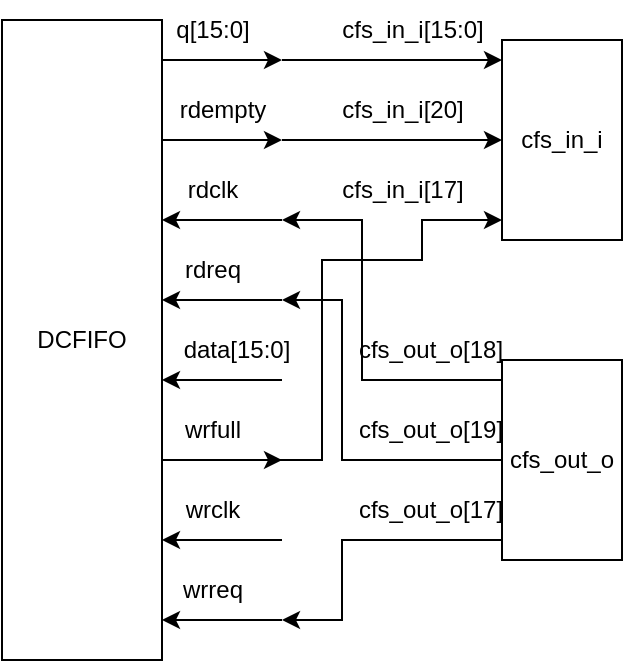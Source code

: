 <mxfile version="21.6.8" type="device">
  <diagram name="第 1 页" id="BZWZUmvxhO3kefaFTwku">
    <mxGraphModel dx="826" dy="401" grid="1" gridSize="10" guides="1" tooltips="1" connect="1" arrows="1" fold="1" page="1" pageScale="1" pageWidth="827" pageHeight="1169" math="0" shadow="0">
      <root>
        <mxCell id="0" />
        <mxCell id="1" parent="0" />
        <mxCell id="F--kFv9kvi0DgFyYyZxP-1" value="DCFIFO" style="rounded=0;whiteSpace=wrap;html=1;" vertex="1" parent="1">
          <mxGeometry x="150" y="130" width="80" height="320" as="geometry" />
        </mxCell>
        <mxCell id="F--kFv9kvi0DgFyYyZxP-2" value="" style="endArrow=classic;html=1;rounded=0;" edge="1" parent="1">
          <mxGeometry width="50" height="50" relative="1" as="geometry">
            <mxPoint x="230" y="150" as="sourcePoint" />
            <mxPoint x="290" y="150" as="targetPoint" />
          </mxGeometry>
        </mxCell>
        <mxCell id="F--kFv9kvi0DgFyYyZxP-3" value="q[15:0]" style="text;html=1;align=center;verticalAlign=middle;resizable=0;points=[];autosize=1;strokeColor=none;fillColor=none;" vertex="1" parent="1">
          <mxGeometry x="225" y="120" width="60" height="30" as="geometry" />
        </mxCell>
        <mxCell id="F--kFv9kvi0DgFyYyZxP-4" value="" style="endArrow=classic;html=1;rounded=0;" edge="1" parent="1">
          <mxGeometry width="50" height="50" relative="1" as="geometry">
            <mxPoint x="230" y="190" as="sourcePoint" />
            <mxPoint x="290" y="190" as="targetPoint" />
          </mxGeometry>
        </mxCell>
        <mxCell id="F--kFv9kvi0DgFyYyZxP-5" value="rdempty" style="text;html=1;align=center;verticalAlign=middle;resizable=0;points=[];autosize=1;strokeColor=none;fillColor=none;" vertex="1" parent="1">
          <mxGeometry x="225" y="160" width="70" height="30" as="geometry" />
        </mxCell>
        <mxCell id="F--kFv9kvi0DgFyYyZxP-8" value="" style="endArrow=classic;html=1;rounded=0;" edge="1" parent="1">
          <mxGeometry width="50" height="50" relative="1" as="geometry">
            <mxPoint x="290" y="230" as="sourcePoint" />
            <mxPoint x="230" y="230" as="targetPoint" />
          </mxGeometry>
        </mxCell>
        <mxCell id="F--kFv9kvi0DgFyYyZxP-9" value="rdclk" style="text;html=1;align=center;verticalAlign=middle;resizable=0;points=[];autosize=1;strokeColor=none;fillColor=none;" vertex="1" parent="1">
          <mxGeometry x="230" y="200" width="50" height="30" as="geometry" />
        </mxCell>
        <mxCell id="F--kFv9kvi0DgFyYyZxP-10" value="" style="endArrow=classic;html=1;rounded=0;" edge="1" parent="1">
          <mxGeometry width="50" height="50" relative="1" as="geometry">
            <mxPoint x="290" y="270" as="sourcePoint" />
            <mxPoint x="230" y="270" as="targetPoint" />
          </mxGeometry>
        </mxCell>
        <mxCell id="F--kFv9kvi0DgFyYyZxP-11" value="rdreq" style="text;html=1;align=center;verticalAlign=middle;resizable=0;points=[];autosize=1;strokeColor=none;fillColor=none;" vertex="1" parent="1">
          <mxGeometry x="230" y="240" width="50" height="30" as="geometry" />
        </mxCell>
        <mxCell id="F--kFv9kvi0DgFyYyZxP-12" value="" style="endArrow=classic;html=1;rounded=0;" edge="1" parent="1">
          <mxGeometry width="50" height="50" relative="1" as="geometry">
            <mxPoint x="290" y="310" as="sourcePoint" />
            <mxPoint x="230" y="310" as="targetPoint" />
          </mxGeometry>
        </mxCell>
        <mxCell id="F--kFv9kvi0DgFyYyZxP-13" value="data[15:0]" style="text;html=1;align=center;verticalAlign=middle;resizable=0;points=[];autosize=1;strokeColor=none;fillColor=none;" vertex="1" parent="1">
          <mxGeometry x="227" y="280" width="80" height="30" as="geometry" />
        </mxCell>
        <mxCell id="F--kFv9kvi0DgFyYyZxP-14" value="" style="endArrow=classic;html=1;rounded=0;" edge="1" parent="1">
          <mxGeometry width="50" height="50" relative="1" as="geometry">
            <mxPoint x="230" y="350" as="sourcePoint" />
            <mxPoint x="290" y="350" as="targetPoint" />
          </mxGeometry>
        </mxCell>
        <mxCell id="F--kFv9kvi0DgFyYyZxP-15" value="wrfull" style="text;html=1;align=center;verticalAlign=middle;resizable=0;points=[];autosize=1;strokeColor=none;fillColor=none;" vertex="1" parent="1">
          <mxGeometry x="230" y="320" width="50" height="30" as="geometry" />
        </mxCell>
        <mxCell id="F--kFv9kvi0DgFyYyZxP-16" value="" style="endArrow=classic;html=1;rounded=0;" edge="1" parent="1">
          <mxGeometry width="50" height="50" relative="1" as="geometry">
            <mxPoint x="290" y="390" as="sourcePoint" />
            <mxPoint x="230" y="390" as="targetPoint" />
          </mxGeometry>
        </mxCell>
        <mxCell id="F--kFv9kvi0DgFyYyZxP-17" value="wrclk" style="text;html=1;align=center;verticalAlign=middle;resizable=0;points=[];autosize=1;strokeColor=none;fillColor=none;" vertex="1" parent="1">
          <mxGeometry x="230" y="360" width="50" height="30" as="geometry" />
        </mxCell>
        <mxCell id="F--kFv9kvi0DgFyYyZxP-18" value="" style="endArrow=classic;html=1;rounded=0;" edge="1" parent="1">
          <mxGeometry width="50" height="50" relative="1" as="geometry">
            <mxPoint x="290" y="430" as="sourcePoint" />
            <mxPoint x="230" y="430" as="targetPoint" />
          </mxGeometry>
        </mxCell>
        <mxCell id="F--kFv9kvi0DgFyYyZxP-19" value="wrreq" style="text;html=1;align=center;verticalAlign=middle;resizable=0;points=[];autosize=1;strokeColor=none;fillColor=none;" vertex="1" parent="1">
          <mxGeometry x="230" y="400" width="50" height="30" as="geometry" />
        </mxCell>
        <mxCell id="F--kFv9kvi0DgFyYyZxP-20" value="cfs_in_i" style="rounded=0;whiteSpace=wrap;html=1;" vertex="1" parent="1">
          <mxGeometry x="400" y="140" width="60" height="100" as="geometry" />
        </mxCell>
        <mxCell id="F--kFv9kvi0DgFyYyZxP-21" value="" style="endArrow=classic;html=1;rounded=0;" edge="1" parent="1">
          <mxGeometry width="50" height="50" relative="1" as="geometry">
            <mxPoint x="290" y="150" as="sourcePoint" />
            <mxPoint x="400" y="150" as="targetPoint" />
          </mxGeometry>
        </mxCell>
        <mxCell id="F--kFv9kvi0DgFyYyZxP-22" value="cfs_in_i[15:0]" style="text;html=1;align=center;verticalAlign=middle;resizable=0;points=[];autosize=1;strokeColor=none;fillColor=none;" vertex="1" parent="1">
          <mxGeometry x="310" y="120" width="90" height="30" as="geometry" />
        </mxCell>
        <mxCell id="F--kFv9kvi0DgFyYyZxP-23" value="" style="endArrow=classic;html=1;rounded=0;" edge="1" parent="1">
          <mxGeometry width="50" height="50" relative="1" as="geometry">
            <mxPoint x="290" y="190" as="sourcePoint" />
            <mxPoint x="400" y="190" as="targetPoint" />
          </mxGeometry>
        </mxCell>
        <mxCell id="F--kFv9kvi0DgFyYyZxP-24" value="cfs_in_i[20]" style="text;html=1;align=center;verticalAlign=middle;resizable=0;points=[];autosize=1;strokeColor=none;fillColor=none;" vertex="1" parent="1">
          <mxGeometry x="310" y="160" width="80" height="30" as="geometry" />
        </mxCell>
        <mxCell id="F--kFv9kvi0DgFyYyZxP-25" value="" style="endArrow=classic;html=1;rounded=0;" edge="1" parent="1">
          <mxGeometry width="50" height="50" relative="1" as="geometry">
            <mxPoint x="260" y="350" as="sourcePoint" />
            <mxPoint x="400" y="230" as="targetPoint" />
            <Array as="points">
              <mxPoint x="310" y="350" />
              <mxPoint x="310" y="250" />
              <mxPoint x="360" y="250" />
              <mxPoint x="360" y="230" />
            </Array>
          </mxGeometry>
        </mxCell>
        <mxCell id="F--kFv9kvi0DgFyYyZxP-26" value="cfs_in_i[17]" style="text;html=1;align=center;verticalAlign=middle;resizable=0;points=[];autosize=1;strokeColor=none;fillColor=none;" vertex="1" parent="1">
          <mxGeometry x="310" y="200" width="80" height="30" as="geometry" />
        </mxCell>
        <mxCell id="F--kFv9kvi0DgFyYyZxP-29" value="cfs_out_o" style="rounded=0;whiteSpace=wrap;html=1;" vertex="1" parent="1">
          <mxGeometry x="400" y="300" width="60" height="100" as="geometry" />
        </mxCell>
        <mxCell id="F--kFv9kvi0DgFyYyZxP-30" value="" style="endArrow=classic;html=1;rounded=0;" edge="1" parent="1">
          <mxGeometry width="50" height="50" relative="1" as="geometry">
            <mxPoint x="400" y="310" as="sourcePoint" />
            <mxPoint x="290" y="230" as="targetPoint" />
            <Array as="points">
              <mxPoint x="330" y="310" />
              <mxPoint x="330" y="270" />
              <mxPoint x="330" y="230" />
            </Array>
          </mxGeometry>
        </mxCell>
        <mxCell id="F--kFv9kvi0DgFyYyZxP-31" value="cfs_out_o[18]" style="text;html=1;align=center;verticalAlign=middle;resizable=0;points=[];autosize=1;strokeColor=none;fillColor=none;" vertex="1" parent="1">
          <mxGeometry x="314" y="280" width="100" height="30" as="geometry" />
        </mxCell>
        <mxCell id="F--kFv9kvi0DgFyYyZxP-32" value="" style="endArrow=classic;html=1;rounded=0;" edge="1" parent="1">
          <mxGeometry width="50" height="50" relative="1" as="geometry">
            <mxPoint x="400" y="350" as="sourcePoint" />
            <mxPoint x="290" y="270" as="targetPoint" />
            <Array as="points">
              <mxPoint x="320" y="350" />
              <mxPoint x="320" y="270" />
            </Array>
          </mxGeometry>
        </mxCell>
        <mxCell id="F--kFv9kvi0DgFyYyZxP-33" value="cfs_out_o[19]" style="text;html=1;align=center;verticalAlign=middle;resizable=0;points=[];autosize=1;strokeColor=none;fillColor=none;" vertex="1" parent="1">
          <mxGeometry x="314" y="320" width="100" height="30" as="geometry" />
        </mxCell>
        <mxCell id="F--kFv9kvi0DgFyYyZxP-34" value="" style="endArrow=classic;html=1;rounded=0;" edge="1" parent="1">
          <mxGeometry width="50" height="50" relative="1" as="geometry">
            <mxPoint x="400" y="390" as="sourcePoint" />
            <mxPoint x="290" y="430" as="targetPoint" />
            <Array as="points">
              <mxPoint x="320" y="390" />
              <mxPoint x="320" y="430" />
            </Array>
          </mxGeometry>
        </mxCell>
        <mxCell id="F--kFv9kvi0DgFyYyZxP-35" value="cfs_out_o[17]" style="text;html=1;align=center;verticalAlign=middle;resizable=0;points=[];autosize=1;strokeColor=none;fillColor=none;" vertex="1" parent="1">
          <mxGeometry x="314" y="360" width="100" height="30" as="geometry" />
        </mxCell>
      </root>
    </mxGraphModel>
  </diagram>
</mxfile>
